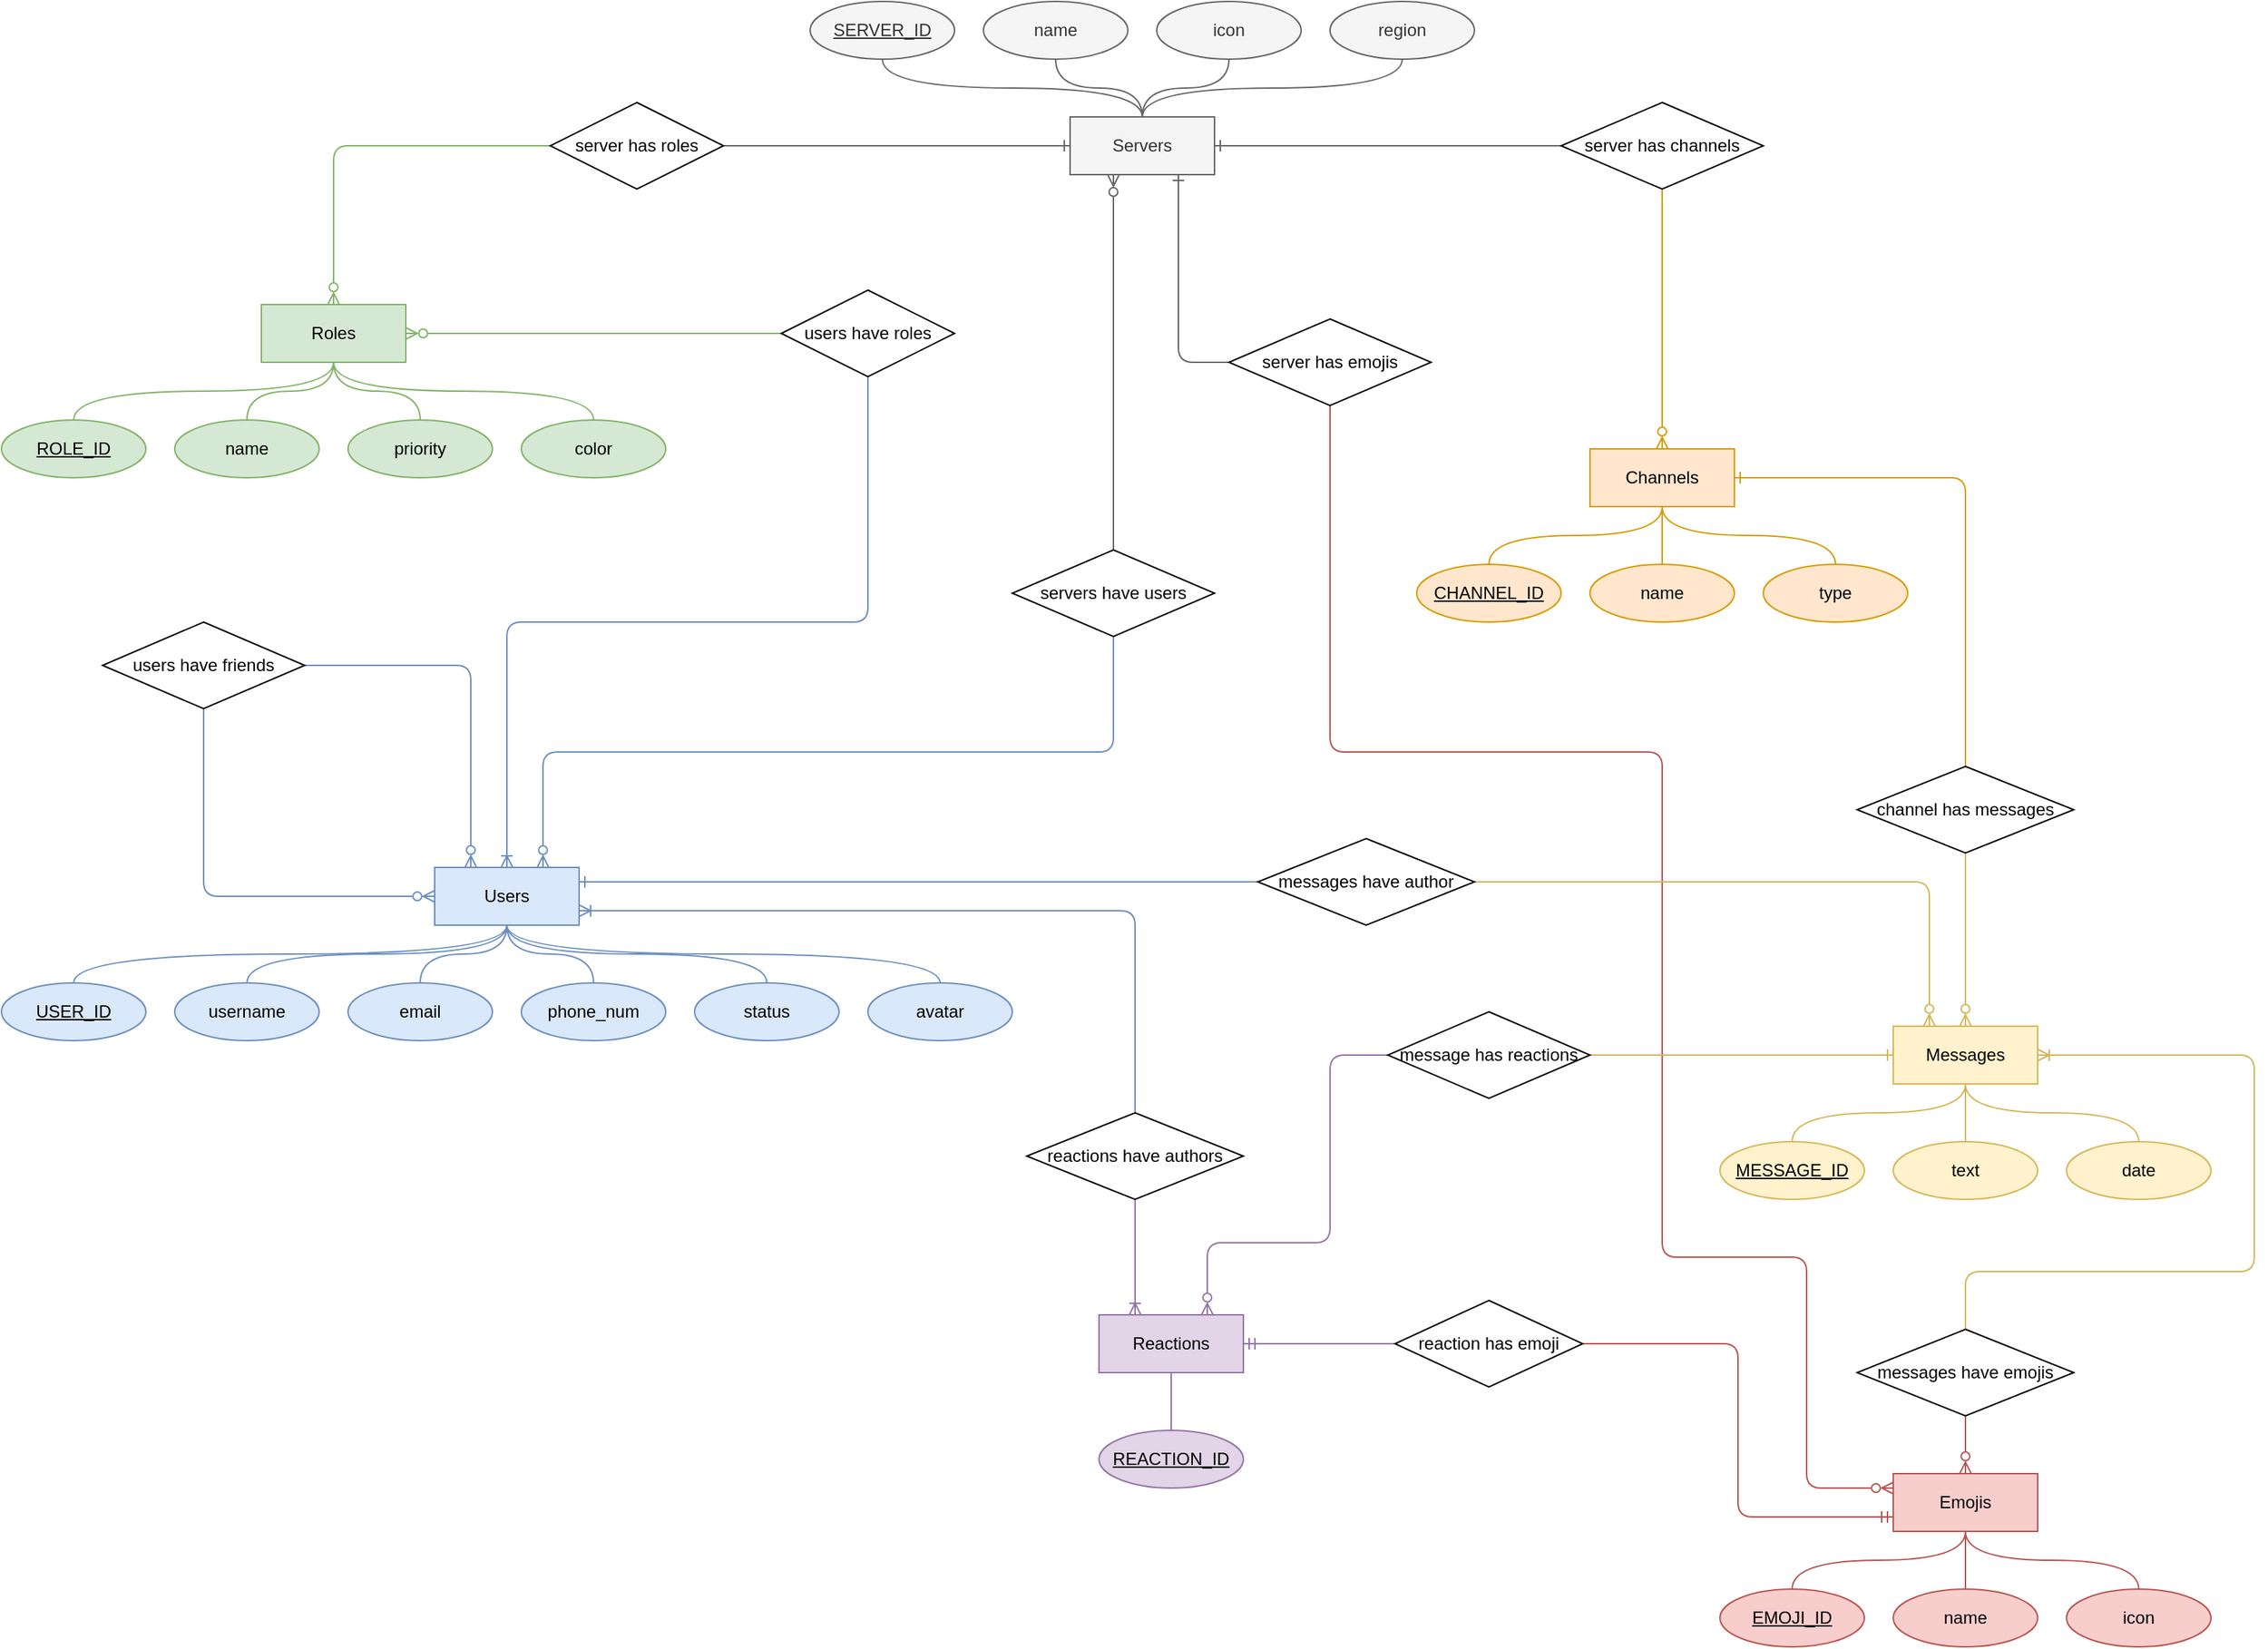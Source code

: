 <mxfile version="21.0.2" type="github">
  <diagram name="Page-1" id="chvwjB_n179PtJqGOUUq">
    <mxGraphModel dx="989" dy="521" grid="1" gridSize="10" guides="1" tooltips="1" connect="1" arrows="1" fold="1" page="1" pageScale="1" pageWidth="1600" pageHeight="1200" math="0" shadow="0">
      <root>
        <mxCell id="0" />
        <mxCell id="1" parent="0" />
        <mxCell id="veLLrJYNEBNsdVsrPVpK-40" style="edgeStyle=orthogonalEdgeStyle;orthogonalLoop=1;jettySize=auto;html=1;entryX=0.5;entryY=0;entryDx=0;entryDy=0;exitX=0.5;exitY=1;exitDx=0;exitDy=0;curved=1;endArrow=none;endFill=0;fillColor=#f8cecc;strokeColor=#b85450;" parent="1" source="veLLrJYNEBNsdVsrPVpK-8" target="veLLrJYNEBNsdVsrPVpK-37" edge="1">
          <mxGeometry relative="1" as="geometry" />
        </mxCell>
        <mxCell id="veLLrJYNEBNsdVsrPVpK-41" style="edgeStyle=orthogonalEdgeStyle;orthogonalLoop=1;jettySize=auto;html=1;entryX=0.5;entryY=0;entryDx=0;entryDy=0;curved=1;endArrow=none;endFill=0;fillColor=#f8cecc;strokeColor=#b85450;" parent="1" source="veLLrJYNEBNsdVsrPVpK-8" target="veLLrJYNEBNsdVsrPVpK-39" edge="1">
          <mxGeometry relative="1" as="geometry" />
        </mxCell>
        <mxCell id="veLLrJYNEBNsdVsrPVpK-42" style="edgeStyle=orthogonalEdgeStyle;orthogonalLoop=1;jettySize=auto;html=1;entryX=0.5;entryY=0;entryDx=0;entryDy=0;exitX=0.5;exitY=1;exitDx=0;exitDy=0;curved=1;endArrow=none;endFill=0;fillColor=#f8cecc;strokeColor=#b85450;" parent="1" source="veLLrJYNEBNsdVsrPVpK-8" target="veLLrJYNEBNsdVsrPVpK-38" edge="1">
          <mxGeometry relative="1" as="geometry" />
        </mxCell>
        <mxCell id="veLLrJYNEBNsdVsrPVpK-95" style="edgeStyle=orthogonalEdgeStyle;rounded=1;orthogonalLoop=1;jettySize=auto;html=1;entryX=0.5;entryY=1;entryDx=0;entryDy=0;fillColor=#f8cecc;strokeColor=#b85450;endArrow=none;endFill=0;startArrow=ERzeroToMany;startFill=0;" parent="1" source="veLLrJYNEBNsdVsrPVpK-8" target="veLLrJYNEBNsdVsrPVpK-93" edge="1">
          <mxGeometry relative="1" as="geometry" />
        </mxCell>
        <mxCell id="veLLrJYNEBNsdVsrPVpK-8" value="Emojis" style="whiteSpace=wrap;html=1;align=center;fillColor=#f8cecc;strokeColor=#b85450;" parent="1" vertex="1">
          <mxGeometry x="1320" y="1020" width="100" height="40" as="geometry" />
        </mxCell>
        <mxCell id="veLLrJYNEBNsdVsrPVpK-55" style="edgeStyle=orthogonalEdgeStyle;orthogonalLoop=1;jettySize=auto;html=1;entryX=0.5;entryY=0;entryDx=0;entryDy=0;exitX=0.5;exitY=1;exitDx=0;exitDy=0;curved=1;endArrow=none;endFill=0;fillColor=#ffe6cc;strokeColor=#d79b00;" parent="1" source="veLLrJYNEBNsdVsrPVpK-9" target="veLLrJYNEBNsdVsrPVpK-52" edge="1">
          <mxGeometry relative="1" as="geometry" />
        </mxCell>
        <mxCell id="veLLrJYNEBNsdVsrPVpK-56" style="edgeStyle=orthogonalEdgeStyle;orthogonalLoop=1;jettySize=auto;html=1;entryX=0.5;entryY=0;entryDx=0;entryDy=0;curved=1;endArrow=none;endFill=0;fillColor=#ffe6cc;strokeColor=#d79b00;" parent="1" source="veLLrJYNEBNsdVsrPVpK-9" target="veLLrJYNEBNsdVsrPVpK-54" edge="1">
          <mxGeometry relative="1" as="geometry" />
        </mxCell>
        <mxCell id="veLLrJYNEBNsdVsrPVpK-57" style="edgeStyle=orthogonalEdgeStyle;orthogonalLoop=1;jettySize=auto;html=1;entryX=0.5;entryY=0;entryDx=0;entryDy=0;exitX=0.5;exitY=1;exitDx=0;exitDy=0;curved=1;endArrow=none;endFill=0;fillColor=#ffe6cc;strokeColor=#d79b00;" parent="1" source="veLLrJYNEBNsdVsrPVpK-9" target="veLLrJYNEBNsdVsrPVpK-53" edge="1">
          <mxGeometry relative="1" as="geometry" />
        </mxCell>
        <mxCell id="veLLrJYNEBNsdVsrPVpK-9" value="Channels" style="whiteSpace=wrap;html=1;align=center;fillColor=#ffe6cc;strokeColor=#d79b00;" parent="1" vertex="1">
          <mxGeometry x="1110" y="310" width="100" height="40" as="geometry" />
        </mxCell>
        <mxCell id="veLLrJYNEBNsdVsrPVpK-21" style="edgeStyle=orthogonalEdgeStyle;orthogonalLoop=1;jettySize=auto;html=1;curved=1;endArrow=none;endFill=0;exitX=0.5;exitY=0;exitDx=0;exitDy=0;fillColor=#f5f5f5;strokeColor=#666666;" parent="1" source="veLLrJYNEBNsdVsrPVpK-10" target="veLLrJYNEBNsdVsrPVpK-16" edge="1">
          <mxGeometry relative="1" as="geometry" />
        </mxCell>
        <mxCell id="veLLrJYNEBNsdVsrPVpK-22" style="edgeStyle=orthogonalEdgeStyle;orthogonalLoop=1;jettySize=auto;html=1;entryX=0.5;entryY=1;entryDx=0;entryDy=0;curved=1;endArrow=none;endFill=0;fillColor=#f5f5f5;strokeColor=#666666;" parent="1" source="veLLrJYNEBNsdVsrPVpK-10" target="veLLrJYNEBNsdVsrPVpK-20" edge="1">
          <mxGeometry relative="1" as="geometry" />
        </mxCell>
        <mxCell id="veLLrJYNEBNsdVsrPVpK-23" style="edgeStyle=orthogonalEdgeStyle;orthogonalLoop=1;jettySize=auto;html=1;exitX=0.5;exitY=0;exitDx=0;exitDy=0;entryX=0.5;entryY=1;entryDx=0;entryDy=0;curved=1;endArrow=none;endFill=0;fillColor=#f5f5f5;strokeColor=#666666;" parent="1" source="veLLrJYNEBNsdVsrPVpK-10" target="veLLrJYNEBNsdVsrPVpK-19" edge="1">
          <mxGeometry relative="1" as="geometry" />
        </mxCell>
        <mxCell id="veLLrJYNEBNsdVsrPVpK-24" style="edgeStyle=orthogonalEdgeStyle;orthogonalLoop=1;jettySize=auto;html=1;exitX=0.5;exitY=0;exitDx=0;exitDy=0;entryX=0.5;entryY=1;entryDx=0;entryDy=0;curved=1;endArrow=none;endFill=0;fillColor=#f5f5f5;strokeColor=#666666;" parent="1" source="veLLrJYNEBNsdVsrPVpK-10" target="veLLrJYNEBNsdVsrPVpK-17" edge="1">
          <mxGeometry relative="1" as="geometry" />
        </mxCell>
        <mxCell id="veLLrJYNEBNsdVsrPVpK-84" style="edgeStyle=orthogonalEdgeStyle;rounded=0;orthogonalLoop=1;jettySize=auto;html=1;entryX=1;entryY=0.5;entryDx=0;entryDy=0;fillColor=#f5f5f5;strokeColor=#666666;endArrow=none;endFill=0;startArrow=ERone;startFill=0;" parent="1" source="veLLrJYNEBNsdVsrPVpK-10" target="veLLrJYNEBNsdVsrPVpK-83" edge="1">
          <mxGeometry relative="1" as="geometry" />
        </mxCell>
        <mxCell id="TYLPWBYjvyFsztAORN4c-1" style="edgeStyle=orthogonalEdgeStyle;rounded=1;orthogonalLoop=1;jettySize=auto;html=1;exitX=0.5;exitY=1;exitDx=0;exitDy=0;entryX=0;entryY=0.25;entryDx=0;entryDy=0;startArrow=none;fillColor=#f8cecc;strokeColor=#b85450;endArrow=ERzeroToMany;endFill=0;" parent="1" source="TYLPWBYjvyFsztAORN4c-2" target="veLLrJYNEBNsdVsrPVpK-8" edge="1">
          <mxGeometry relative="1" as="geometry">
            <Array as="points">
              <mxPoint x="930" y="520" />
              <mxPoint x="1160" y="520" />
              <mxPoint x="1160" y="870" />
              <mxPoint x="1260" y="870" />
              <mxPoint x="1260" y="1030" />
            </Array>
          </mxGeometry>
        </mxCell>
        <mxCell id="veLLrJYNEBNsdVsrPVpK-10" value="Servers" style="whiteSpace=wrap;html=1;align=center;fillColor=#f5f5f5;fontColor=#333333;strokeColor=#666666;" parent="1" vertex="1">
          <mxGeometry x="750" y="80" width="100" height="40" as="geometry" />
        </mxCell>
        <mxCell id="veLLrJYNEBNsdVsrPVpK-62" style="edgeStyle=orthogonalEdgeStyle;orthogonalLoop=1;jettySize=auto;html=1;entryX=0.5;entryY=0;entryDx=0;entryDy=0;exitX=0.5;exitY=1;exitDx=0;exitDy=0;fillColor=#fff2cc;strokeColor=#d6b656;curved=1;endArrow=none;endFill=0;" parent="1" source="veLLrJYNEBNsdVsrPVpK-11" target="veLLrJYNEBNsdVsrPVpK-60" edge="1">
          <mxGeometry relative="1" as="geometry" />
        </mxCell>
        <mxCell id="veLLrJYNEBNsdVsrPVpK-63" style="edgeStyle=orthogonalEdgeStyle;orthogonalLoop=1;jettySize=auto;html=1;entryX=0.5;entryY=0;entryDx=0;entryDy=0;fillColor=#fff2cc;strokeColor=#d6b656;curved=1;endArrow=none;endFill=0;" parent="1" source="veLLrJYNEBNsdVsrPVpK-11" target="veLLrJYNEBNsdVsrPVpK-59" edge="1">
          <mxGeometry relative="1" as="geometry" />
        </mxCell>
        <mxCell id="veLLrJYNEBNsdVsrPVpK-64" style="edgeStyle=orthogonalEdgeStyle;orthogonalLoop=1;jettySize=auto;html=1;entryX=0.5;entryY=0;entryDx=0;entryDy=0;exitX=0.5;exitY=1;exitDx=0;exitDy=0;fillColor=#fff2cc;strokeColor=#d6b656;curved=1;endArrow=none;endFill=0;" parent="1" source="veLLrJYNEBNsdVsrPVpK-11" target="veLLrJYNEBNsdVsrPVpK-61" edge="1">
          <mxGeometry relative="1" as="geometry" />
        </mxCell>
        <mxCell id="veLLrJYNEBNsdVsrPVpK-11" value="Messages" style="whiteSpace=wrap;html=1;align=center;fillColor=#fff2cc;strokeColor=#d6b656;" parent="1" vertex="1">
          <mxGeometry x="1320" y="710" width="100" height="40" as="geometry" />
        </mxCell>
        <mxCell id="veLLrJYNEBNsdVsrPVpK-31" style="edgeStyle=orthogonalEdgeStyle;orthogonalLoop=1;jettySize=auto;html=1;entryX=0.5;entryY=0;entryDx=0;entryDy=0;curved=1;endArrow=none;endFill=0;exitX=0.5;exitY=1;exitDx=0;exitDy=0;fillColor=#dae8fc;strokeColor=#6c8ebf;" parent="1" source="veLLrJYNEBNsdVsrPVpK-12" target="veLLrJYNEBNsdVsrPVpK-25" edge="1">
          <mxGeometry relative="1" as="geometry" />
        </mxCell>
        <mxCell id="veLLrJYNEBNsdVsrPVpK-32" style="edgeStyle=orthogonalEdgeStyle;orthogonalLoop=1;jettySize=auto;html=1;entryX=0.5;entryY=0;entryDx=0;entryDy=0;curved=1;endArrow=none;endFill=0;exitX=0.5;exitY=1;exitDx=0;exitDy=0;fillColor=#dae8fc;strokeColor=#6c8ebf;" parent="1" source="veLLrJYNEBNsdVsrPVpK-12" target="veLLrJYNEBNsdVsrPVpK-27" edge="1">
          <mxGeometry relative="1" as="geometry" />
        </mxCell>
        <mxCell id="veLLrJYNEBNsdVsrPVpK-33" style="edgeStyle=orthogonalEdgeStyle;orthogonalLoop=1;jettySize=auto;html=1;entryX=0.5;entryY=0;entryDx=0;entryDy=0;curved=1;endArrow=none;endFill=0;fillColor=#dae8fc;strokeColor=#6c8ebf;" parent="1" source="veLLrJYNEBNsdVsrPVpK-12" target="veLLrJYNEBNsdVsrPVpK-29" edge="1">
          <mxGeometry relative="1" as="geometry" />
        </mxCell>
        <mxCell id="veLLrJYNEBNsdVsrPVpK-34" style="edgeStyle=orthogonalEdgeStyle;orthogonalLoop=1;jettySize=auto;html=1;entryX=0.5;entryY=0;entryDx=0;entryDy=0;curved=1;endArrow=none;endFill=0;fillColor=#dae8fc;strokeColor=#6c8ebf;" parent="1" source="veLLrJYNEBNsdVsrPVpK-12" target="veLLrJYNEBNsdVsrPVpK-30" edge="1">
          <mxGeometry relative="1" as="geometry" />
        </mxCell>
        <mxCell id="veLLrJYNEBNsdVsrPVpK-35" style="edgeStyle=orthogonalEdgeStyle;orthogonalLoop=1;jettySize=auto;html=1;curved=1;endArrow=none;endFill=0;exitX=0.5;exitY=1;exitDx=0;exitDy=0;fillColor=#dae8fc;strokeColor=#6c8ebf;" parent="1" source="veLLrJYNEBNsdVsrPVpK-12" target="veLLrJYNEBNsdVsrPVpK-28" edge="1">
          <mxGeometry relative="1" as="geometry" />
        </mxCell>
        <mxCell id="veLLrJYNEBNsdVsrPVpK-36" style="edgeStyle=orthogonalEdgeStyle;orthogonalLoop=1;jettySize=auto;html=1;entryX=0.5;entryY=0;entryDx=0;entryDy=0;curved=1;endArrow=none;endFill=0;exitX=0.5;exitY=1;exitDx=0;exitDy=0;fillColor=#dae8fc;strokeColor=#6c8ebf;" parent="1" source="veLLrJYNEBNsdVsrPVpK-12" target="veLLrJYNEBNsdVsrPVpK-26" edge="1">
          <mxGeometry relative="1" as="geometry" />
        </mxCell>
        <mxCell id="veLLrJYNEBNsdVsrPVpK-70" style="edgeStyle=orthogonalEdgeStyle;rounded=1;orthogonalLoop=1;jettySize=auto;html=1;exitX=0.25;exitY=0;exitDx=0;exitDy=0;entryX=1;entryY=0.5;entryDx=0;entryDy=0;endArrow=none;endFill=0;fillColor=#dae8fc;strokeColor=#6c8ebf;startArrow=ERzeroToMany;startFill=0;" parent="1" source="veLLrJYNEBNsdVsrPVpK-12" target="veLLrJYNEBNsdVsrPVpK-69" edge="1">
          <mxGeometry relative="1" as="geometry">
            <Array as="points">
              <mxPoint x="335" y="460" />
            </Array>
          </mxGeometry>
        </mxCell>
        <mxCell id="veLLrJYNEBNsdVsrPVpK-75" style="edgeStyle=orthogonalEdgeStyle;rounded=1;orthogonalLoop=1;jettySize=auto;html=1;entryX=0.5;entryY=1;entryDx=0;entryDy=0;endArrow=none;endFill=0;startArrow=ERzeroToMany;startFill=0;fillColor=#dae8fc;strokeColor=#6c8ebf;exitX=0.75;exitY=0;exitDx=0;exitDy=0;" parent="1" source="veLLrJYNEBNsdVsrPVpK-12" target="veLLrJYNEBNsdVsrPVpK-74" edge="1">
          <mxGeometry relative="1" as="geometry">
            <mxPoint x="380" y="600" as="sourcePoint" />
            <Array as="points">
              <mxPoint x="385" y="520" />
              <mxPoint x="780" y="520" />
            </Array>
          </mxGeometry>
        </mxCell>
        <mxCell id="veLLrJYNEBNsdVsrPVpK-88" style="edgeStyle=orthogonalEdgeStyle;rounded=1;orthogonalLoop=1;jettySize=auto;html=1;entryX=0.5;entryY=1;entryDx=0;entryDy=0;endArrow=none;endFill=0;startArrow=ERoneToMany;startFill=0;fillColor=#dae8fc;strokeColor=#6c8ebf;" parent="1" source="veLLrJYNEBNsdVsrPVpK-12" target="veLLrJYNEBNsdVsrPVpK-87" edge="1">
          <mxGeometry relative="1" as="geometry">
            <Array as="points">
              <mxPoint x="360" y="430" />
              <mxPoint x="610" y="430" />
            </Array>
          </mxGeometry>
        </mxCell>
        <mxCell id="veLLrJYNEBNsdVsrPVpK-91" style="edgeStyle=orthogonalEdgeStyle;rounded=0;orthogonalLoop=1;jettySize=auto;html=1;entryX=0;entryY=0.5;entryDx=0;entryDy=0;endArrow=none;endFill=0;fillColor=#dae8fc;strokeColor=#6c8ebf;exitX=1;exitY=0.25;exitDx=0;exitDy=0;startArrow=ERone;startFill=0;" parent="1" source="veLLrJYNEBNsdVsrPVpK-12" target="veLLrJYNEBNsdVsrPVpK-90" edge="1">
          <mxGeometry relative="1" as="geometry">
            <Array as="points">
              <mxPoint x="880" y="610" />
            </Array>
          </mxGeometry>
        </mxCell>
        <mxCell id="veLLrJYNEBNsdVsrPVpK-12" value="Users" style="whiteSpace=wrap;html=1;align=center;fillColor=#dae8fc;strokeColor=#6c8ebf;" parent="1" vertex="1">
          <mxGeometry x="310" y="600" width="100" height="40" as="geometry" />
        </mxCell>
        <mxCell id="veLLrJYNEBNsdVsrPVpK-48" style="edgeStyle=orthogonalEdgeStyle;orthogonalLoop=1;jettySize=auto;html=1;entryX=0.5;entryY=0;entryDx=0;entryDy=0;exitX=0.5;exitY=1;exitDx=0;exitDy=0;curved=1;endArrow=none;endFill=0;fillColor=#d5e8d4;strokeColor=#82b366;" parent="1" source="veLLrJYNEBNsdVsrPVpK-13" target="veLLrJYNEBNsdVsrPVpK-44" edge="1">
          <mxGeometry relative="1" as="geometry" />
        </mxCell>
        <mxCell id="veLLrJYNEBNsdVsrPVpK-49" style="edgeStyle=orthogonalEdgeStyle;orthogonalLoop=1;jettySize=auto;html=1;curved=1;endArrow=none;endFill=0;fillColor=#d5e8d4;strokeColor=#82b366;" parent="1" source="veLLrJYNEBNsdVsrPVpK-13" target="veLLrJYNEBNsdVsrPVpK-43" edge="1">
          <mxGeometry relative="1" as="geometry" />
        </mxCell>
        <mxCell id="veLLrJYNEBNsdVsrPVpK-50" style="edgeStyle=orthogonalEdgeStyle;orthogonalLoop=1;jettySize=auto;html=1;entryX=0.5;entryY=0;entryDx=0;entryDy=0;curved=1;endArrow=none;endFill=0;fillColor=#d5e8d4;strokeColor=#82b366;" parent="1" source="veLLrJYNEBNsdVsrPVpK-13" target="veLLrJYNEBNsdVsrPVpK-47" edge="1">
          <mxGeometry relative="1" as="geometry" />
        </mxCell>
        <mxCell id="veLLrJYNEBNsdVsrPVpK-51" style="edgeStyle=orthogonalEdgeStyle;orthogonalLoop=1;jettySize=auto;html=1;entryX=0.5;entryY=0;entryDx=0;entryDy=0;exitX=0.5;exitY=1;exitDx=0;exitDy=0;curved=1;endArrow=none;endFill=0;fillColor=#d5e8d4;strokeColor=#82b366;" parent="1" source="veLLrJYNEBNsdVsrPVpK-13" target="veLLrJYNEBNsdVsrPVpK-45" edge="1">
          <mxGeometry relative="1" as="geometry" />
        </mxCell>
        <mxCell id="veLLrJYNEBNsdVsrPVpK-89" style="edgeStyle=orthogonalEdgeStyle;rounded=0;orthogonalLoop=1;jettySize=auto;html=1;entryX=0;entryY=0.5;entryDx=0;entryDy=0;endArrow=none;endFill=0;startArrow=ERzeroToMany;startFill=0;fillColor=#d5e8d4;strokeColor=#82b366;" parent="1" source="veLLrJYNEBNsdVsrPVpK-13" target="veLLrJYNEBNsdVsrPVpK-87" edge="1">
          <mxGeometry relative="1" as="geometry" />
        </mxCell>
        <mxCell id="veLLrJYNEBNsdVsrPVpK-13" value="Roles" style="whiteSpace=wrap;html=1;align=center;fillColor=#d5e8d4;strokeColor=#82b366;" parent="1" vertex="1">
          <mxGeometry x="190" y="210" width="100" height="40" as="geometry" />
        </mxCell>
        <mxCell id="veLLrJYNEBNsdVsrPVpK-16" value="SERVER_ID" style="ellipse;whiteSpace=wrap;html=1;align=center;fontStyle=4;fillColor=#f5f5f5;fontColor=#333333;strokeColor=#666666;" parent="1" vertex="1">
          <mxGeometry x="570" width="100" height="40" as="geometry" />
        </mxCell>
        <mxCell id="veLLrJYNEBNsdVsrPVpK-17" value="region" style="ellipse;whiteSpace=wrap;html=1;align=center;fillColor=#f5f5f5;fontColor=#333333;strokeColor=#666666;" parent="1" vertex="1">
          <mxGeometry x="930" width="100" height="40" as="geometry" />
        </mxCell>
        <mxCell id="veLLrJYNEBNsdVsrPVpK-19" value="icon" style="ellipse;whiteSpace=wrap;html=1;align=center;fillColor=#f5f5f5;fontColor=#333333;strokeColor=#666666;" parent="1" vertex="1">
          <mxGeometry x="810" width="100" height="40" as="geometry" />
        </mxCell>
        <mxCell id="veLLrJYNEBNsdVsrPVpK-20" value="name" style="ellipse;whiteSpace=wrap;html=1;align=center;fillColor=#f5f5f5;fontColor=#333333;strokeColor=#666666;" parent="1" vertex="1">
          <mxGeometry x="690" width="100" height="40" as="geometry" />
        </mxCell>
        <mxCell id="veLLrJYNEBNsdVsrPVpK-25" value="USER_ID" style="ellipse;whiteSpace=wrap;html=1;align=center;fontStyle=4;fillColor=#dae8fc;strokeColor=#6c8ebf;" parent="1" vertex="1">
          <mxGeometry x="10" y="680" width="100" height="40" as="geometry" />
        </mxCell>
        <mxCell id="veLLrJYNEBNsdVsrPVpK-26" value="avatar" style="ellipse;whiteSpace=wrap;html=1;align=center;fillColor=#dae8fc;strokeColor=#6c8ebf;" parent="1" vertex="1">
          <mxGeometry x="610" y="680" width="100" height="40" as="geometry" />
        </mxCell>
        <mxCell id="veLLrJYNEBNsdVsrPVpK-27" value="username" style="ellipse;whiteSpace=wrap;html=1;align=center;fillColor=#dae8fc;strokeColor=#6c8ebf;" parent="1" vertex="1">
          <mxGeometry x="130" y="680" width="100" height="40" as="geometry" />
        </mxCell>
        <mxCell id="veLLrJYNEBNsdVsrPVpK-28" value="status" style="ellipse;whiteSpace=wrap;html=1;align=center;fillColor=#dae8fc;strokeColor=#6c8ebf;" parent="1" vertex="1">
          <mxGeometry x="490" y="680" width="100" height="40" as="geometry" />
        </mxCell>
        <mxCell id="veLLrJYNEBNsdVsrPVpK-29" value="email" style="ellipse;whiteSpace=wrap;html=1;align=center;fillColor=#dae8fc;strokeColor=#6c8ebf;" parent="1" vertex="1">
          <mxGeometry x="250" y="680" width="100" height="40" as="geometry" />
        </mxCell>
        <mxCell id="veLLrJYNEBNsdVsrPVpK-30" value="phone_num" style="ellipse;whiteSpace=wrap;html=1;align=center;fillColor=#dae8fc;strokeColor=#6c8ebf;" parent="1" vertex="1">
          <mxGeometry x="370" y="680" width="100" height="40" as="geometry" />
        </mxCell>
        <mxCell id="veLLrJYNEBNsdVsrPVpK-37" value="EMOJI_ID" style="ellipse;whiteSpace=wrap;html=1;align=center;fontStyle=4;fillColor=#f8cecc;strokeColor=#b85450;" parent="1" vertex="1">
          <mxGeometry x="1200" y="1100" width="100" height="40" as="geometry" />
        </mxCell>
        <mxCell id="veLLrJYNEBNsdVsrPVpK-38" value="icon" style="ellipse;whiteSpace=wrap;html=1;align=center;fillColor=#f8cecc;strokeColor=#b85450;" parent="1" vertex="1">
          <mxGeometry x="1440" y="1100" width="100" height="40" as="geometry" />
        </mxCell>
        <mxCell id="veLLrJYNEBNsdVsrPVpK-39" value="name" style="ellipse;whiteSpace=wrap;html=1;align=center;fillColor=#f8cecc;strokeColor=#b85450;" parent="1" vertex="1">
          <mxGeometry x="1320" y="1100" width="100" height="40" as="geometry" />
        </mxCell>
        <mxCell id="veLLrJYNEBNsdVsrPVpK-43" value="name" style="ellipse;whiteSpace=wrap;html=1;align=center;fillColor=#d5e8d4;strokeColor=#82b366;" parent="1" vertex="1">
          <mxGeometry x="130" y="290" width="100" height="40" as="geometry" />
        </mxCell>
        <mxCell id="veLLrJYNEBNsdVsrPVpK-44" value="ROLE_ID" style="ellipse;whiteSpace=wrap;html=1;align=center;fontStyle=4;fillColor=#d5e8d4;strokeColor=#82b366;" parent="1" vertex="1">
          <mxGeometry x="10" y="290" width="100" height="40" as="geometry" />
        </mxCell>
        <mxCell id="veLLrJYNEBNsdVsrPVpK-45" value="color" style="ellipse;whiteSpace=wrap;html=1;align=center;fillColor=#d5e8d4;strokeColor=#82b366;" parent="1" vertex="1">
          <mxGeometry x="370" y="290" width="100" height="40" as="geometry" />
        </mxCell>
        <mxCell id="veLLrJYNEBNsdVsrPVpK-47" value="priority" style="ellipse;whiteSpace=wrap;html=1;align=center;fillColor=#d5e8d4;strokeColor=#82b366;" parent="1" vertex="1">
          <mxGeometry x="250" y="290" width="100" height="40" as="geometry" />
        </mxCell>
        <mxCell id="veLLrJYNEBNsdVsrPVpK-52" value="CHANNEL_ID" style="ellipse;whiteSpace=wrap;html=1;align=center;fontStyle=4;fillColor=#ffe6cc;strokeColor=#d79b00;" parent="1" vertex="1">
          <mxGeometry x="990" y="390" width="100" height="40" as="geometry" />
        </mxCell>
        <mxCell id="veLLrJYNEBNsdVsrPVpK-53" value="type" style="ellipse;whiteSpace=wrap;html=1;align=center;fillColor=#ffe6cc;strokeColor=#d79b00;" parent="1" vertex="1">
          <mxGeometry x="1230" y="390" width="100" height="40" as="geometry" />
        </mxCell>
        <mxCell id="veLLrJYNEBNsdVsrPVpK-54" value="name" style="ellipse;whiteSpace=wrap;html=1;align=center;fillColor=#ffe6cc;strokeColor=#d79b00;" parent="1" vertex="1">
          <mxGeometry x="1110" y="390" width="100" height="40" as="geometry" />
        </mxCell>
        <mxCell id="veLLrJYNEBNsdVsrPVpK-67" style="edgeStyle=orthogonalEdgeStyle;orthogonalLoop=1;jettySize=auto;html=1;fillColor=#e1d5e7;strokeColor=#9673a6;curved=1;endArrow=none;endFill=0;" parent="1" source="veLLrJYNEBNsdVsrPVpK-58" target="veLLrJYNEBNsdVsrPVpK-66" edge="1">
          <mxGeometry relative="1" as="geometry" />
        </mxCell>
        <mxCell id="veLLrJYNEBNsdVsrPVpK-97" style="edgeStyle=orthogonalEdgeStyle;rounded=0;orthogonalLoop=1;jettySize=auto;html=1;entryX=0;entryY=0.5;entryDx=0;entryDy=0;fillColor=#e1d5e7;strokeColor=#9673a6;endArrow=none;endFill=0;startArrow=ERmandOne;startFill=0;" parent="1" source="veLLrJYNEBNsdVsrPVpK-58" target="veLLrJYNEBNsdVsrPVpK-96" edge="1">
          <mxGeometry relative="1" as="geometry" />
        </mxCell>
        <mxCell id="veLLrJYNEBNsdVsrPVpK-100" style="edgeStyle=orthogonalEdgeStyle;rounded=0;orthogonalLoop=1;jettySize=auto;html=1;entryX=0.5;entryY=1;entryDx=0;entryDy=0;endArrow=none;endFill=0;startArrow=ERoneToMany;startFill=0;fillColor=#e1d5e7;strokeColor=#9673a6;exitX=0.25;exitY=0;exitDx=0;exitDy=0;" parent="1" source="veLLrJYNEBNsdVsrPVpK-58" target="veLLrJYNEBNsdVsrPVpK-99" edge="1">
          <mxGeometry relative="1" as="geometry" />
        </mxCell>
        <mxCell id="veLLrJYNEBNsdVsrPVpK-103" style="edgeStyle=orthogonalEdgeStyle;rounded=1;orthogonalLoop=1;jettySize=auto;html=1;entryX=0;entryY=0.5;entryDx=0;entryDy=0;exitX=0.75;exitY=0;exitDx=0;exitDy=0;endArrow=none;endFill=0;fillColor=#e1d5e7;strokeColor=#9673a6;startArrow=ERzeroToMany;startFill=0;" parent="1" source="veLLrJYNEBNsdVsrPVpK-58" target="veLLrJYNEBNsdVsrPVpK-102" edge="1">
          <mxGeometry relative="1" as="geometry">
            <Array as="points">
              <mxPoint x="845" y="860" />
              <mxPoint x="930" y="860" />
              <mxPoint x="930" y="730" />
            </Array>
          </mxGeometry>
        </mxCell>
        <mxCell id="veLLrJYNEBNsdVsrPVpK-58" value="Reactions" style="whiteSpace=wrap;html=1;align=center;fillColor=#e1d5e7;strokeColor=#9673a6;" parent="1" vertex="1">
          <mxGeometry x="770" y="910" width="100" height="40" as="geometry" />
        </mxCell>
        <mxCell id="veLLrJYNEBNsdVsrPVpK-59" value="text" style="ellipse;whiteSpace=wrap;html=1;align=center;fillColor=#fff2cc;strokeColor=#d6b656;" parent="1" vertex="1">
          <mxGeometry x="1320" y="790" width="100" height="40" as="geometry" />
        </mxCell>
        <mxCell id="veLLrJYNEBNsdVsrPVpK-60" value="MESSAGE_ID" style="ellipse;whiteSpace=wrap;html=1;align=center;fontStyle=4;fillColor=#fff2cc;strokeColor=#d6b656;" parent="1" vertex="1">
          <mxGeometry x="1200" y="790" width="100" height="40" as="geometry" />
        </mxCell>
        <mxCell id="veLLrJYNEBNsdVsrPVpK-61" value="date" style="ellipse;whiteSpace=wrap;html=1;align=center;fillColor=#fff2cc;strokeColor=#d6b656;" parent="1" vertex="1">
          <mxGeometry x="1440" y="790" width="100" height="40" as="geometry" />
        </mxCell>
        <mxCell id="veLLrJYNEBNsdVsrPVpK-66" value="REACTION_ID" style="ellipse;whiteSpace=wrap;html=1;align=center;fontStyle=4;fillColor=#e1d5e7;strokeColor=#9673a6;" parent="1" vertex="1">
          <mxGeometry x="770" y="990" width="100" height="40" as="geometry" />
        </mxCell>
        <mxCell id="veLLrJYNEBNsdVsrPVpK-73" style="edgeStyle=orthogonalEdgeStyle;rounded=1;orthogonalLoop=1;jettySize=auto;html=1;endArrow=ERzeroToMany;endFill=0;fillColor=#dae8fc;strokeColor=#6c8ebf;entryX=0;entryY=0.5;entryDx=0;entryDy=0;" parent="1" source="veLLrJYNEBNsdVsrPVpK-69" target="veLLrJYNEBNsdVsrPVpK-12" edge="1">
          <mxGeometry relative="1" as="geometry">
            <mxPoint x="320" y="600" as="targetPoint" />
            <Array as="points">
              <mxPoint x="150" y="620" />
            </Array>
          </mxGeometry>
        </mxCell>
        <mxCell id="veLLrJYNEBNsdVsrPVpK-69" value="users have friends" style="shape=rhombus;perimeter=rhombusPerimeter;whiteSpace=wrap;html=1;align=center;" parent="1" vertex="1">
          <mxGeometry x="80" y="430" width="140" height="60" as="geometry" />
        </mxCell>
        <mxCell id="veLLrJYNEBNsdVsrPVpK-76" style="edgeStyle=orthogonalEdgeStyle;rounded=0;orthogonalLoop=1;jettySize=auto;html=1;entryX=0.5;entryY=1;entryDx=0;entryDy=0;endArrow=ERzeroToMany;endFill=0;fillColor=#f5f5f5;strokeColor=#666666;" parent="1" source="veLLrJYNEBNsdVsrPVpK-74" edge="1">
          <mxGeometry relative="1" as="geometry">
            <mxPoint x="780" y="120" as="targetPoint" />
          </mxGeometry>
        </mxCell>
        <mxCell id="veLLrJYNEBNsdVsrPVpK-74" value="servers have users" style="shape=rhombus;perimeter=rhombusPerimeter;whiteSpace=wrap;html=1;align=center;" parent="1" vertex="1">
          <mxGeometry x="710" y="380" width="140" height="60" as="geometry" />
        </mxCell>
        <mxCell id="veLLrJYNEBNsdVsrPVpK-78" style="edgeStyle=orthogonalEdgeStyle;rounded=1;orthogonalLoop=1;jettySize=auto;html=1;entryX=0.5;entryY=0;entryDx=0;entryDy=0;fillColor=#ffe6cc;strokeColor=#d79b00;endArrow=ERzeroToMany;endFill=0;" parent="1" source="veLLrJYNEBNsdVsrPVpK-77" target="veLLrJYNEBNsdVsrPVpK-9" edge="1">
          <mxGeometry relative="1" as="geometry" />
        </mxCell>
        <mxCell id="veLLrJYNEBNsdVsrPVpK-79" style="edgeStyle=orthogonalEdgeStyle;rounded=0;orthogonalLoop=1;jettySize=auto;html=1;entryX=1;entryY=0.5;entryDx=0;entryDy=0;fillColor=#f5f5f5;strokeColor=#666666;endArrow=ERone;endFill=0;startArrow=none;startFill=0;" parent="1" source="veLLrJYNEBNsdVsrPVpK-77" target="veLLrJYNEBNsdVsrPVpK-10" edge="1">
          <mxGeometry relative="1" as="geometry" />
        </mxCell>
        <mxCell id="veLLrJYNEBNsdVsrPVpK-77" value="server has channels" style="shape=rhombus;perimeter=rhombusPerimeter;whiteSpace=wrap;html=1;align=center;" parent="1" vertex="1">
          <mxGeometry x="1090" y="70" width="140" height="60" as="geometry" />
        </mxCell>
        <mxCell id="veLLrJYNEBNsdVsrPVpK-81" style="edgeStyle=orthogonalEdgeStyle;rounded=0;orthogonalLoop=1;jettySize=auto;html=1;entryX=0.5;entryY=0;entryDx=0;entryDy=0;fillColor=#fff2cc;strokeColor=#d6b656;endArrow=ERzeroToMany;endFill=0;" parent="1" source="veLLrJYNEBNsdVsrPVpK-80" target="veLLrJYNEBNsdVsrPVpK-11" edge="1">
          <mxGeometry relative="1" as="geometry" />
        </mxCell>
        <mxCell id="veLLrJYNEBNsdVsrPVpK-82" style="edgeStyle=orthogonalEdgeStyle;rounded=1;orthogonalLoop=1;jettySize=auto;html=1;entryX=1;entryY=0.5;entryDx=0;entryDy=0;endArrow=ERone;endFill=0;fillColor=#ffe6cc;strokeColor=#d79b00;" parent="1" source="veLLrJYNEBNsdVsrPVpK-80" target="veLLrJYNEBNsdVsrPVpK-9" edge="1">
          <mxGeometry relative="1" as="geometry">
            <Array as="points">
              <mxPoint x="1370" y="330" />
            </Array>
          </mxGeometry>
        </mxCell>
        <mxCell id="veLLrJYNEBNsdVsrPVpK-80" value="channel has messages" style="shape=rhombus;perimeter=rhombusPerimeter;whiteSpace=wrap;html=1;align=center;" parent="1" vertex="1">
          <mxGeometry x="1295" y="530" width="150" height="60" as="geometry" />
        </mxCell>
        <mxCell id="veLLrJYNEBNsdVsrPVpK-85" style="edgeStyle=orthogonalEdgeStyle;rounded=1;orthogonalLoop=1;jettySize=auto;html=1;entryX=0.5;entryY=0;entryDx=0;entryDy=0;fillColor=#d5e8d4;strokeColor=#82b366;endArrow=ERzeroToMany;endFill=0;" parent="1" source="veLLrJYNEBNsdVsrPVpK-83" target="veLLrJYNEBNsdVsrPVpK-13" edge="1">
          <mxGeometry relative="1" as="geometry" />
        </mxCell>
        <mxCell id="veLLrJYNEBNsdVsrPVpK-83" value="server has roles" style="shape=rhombus;perimeter=rhombusPerimeter;whiteSpace=wrap;html=1;align=center;" parent="1" vertex="1">
          <mxGeometry x="390" y="70" width="120" height="60" as="geometry" />
        </mxCell>
        <mxCell id="veLLrJYNEBNsdVsrPVpK-87" value="users have roles" style="shape=rhombus;perimeter=rhombusPerimeter;whiteSpace=wrap;html=1;align=center;" parent="1" vertex="1">
          <mxGeometry x="550" y="200" width="120" height="60" as="geometry" />
        </mxCell>
        <mxCell id="veLLrJYNEBNsdVsrPVpK-92" style="edgeStyle=orthogonalEdgeStyle;rounded=1;orthogonalLoop=1;jettySize=auto;html=1;entryX=0.25;entryY=0;entryDx=0;entryDy=0;fillColor=#fff2cc;strokeColor=#d6b656;endArrow=ERzeroToMany;endFill=0;" parent="1" source="veLLrJYNEBNsdVsrPVpK-90" target="veLLrJYNEBNsdVsrPVpK-11" edge="1">
          <mxGeometry relative="1" as="geometry" />
        </mxCell>
        <mxCell id="veLLrJYNEBNsdVsrPVpK-90" value="messages have author" style="shape=rhombus;perimeter=rhombusPerimeter;whiteSpace=wrap;html=1;align=center;" parent="1" vertex="1">
          <mxGeometry x="880" y="580" width="150" height="60" as="geometry" />
        </mxCell>
        <mxCell id="veLLrJYNEBNsdVsrPVpK-94" style="edgeStyle=orthogonalEdgeStyle;rounded=1;orthogonalLoop=1;jettySize=auto;html=1;entryX=1;entryY=0.5;entryDx=0;entryDy=0;fillColor=#fff2cc;strokeColor=#d6b656;endArrow=ERoneToMany;endFill=0;" parent="1" source="veLLrJYNEBNsdVsrPVpK-93" target="veLLrJYNEBNsdVsrPVpK-11" edge="1">
          <mxGeometry relative="1" as="geometry">
            <Array as="points">
              <mxPoint x="1370" y="880" />
              <mxPoint x="1570" y="880" />
              <mxPoint x="1570" y="730" />
            </Array>
          </mxGeometry>
        </mxCell>
        <mxCell id="veLLrJYNEBNsdVsrPVpK-93" value="messages have emojis" style="shape=rhombus;perimeter=rhombusPerimeter;whiteSpace=wrap;html=1;align=center;" parent="1" vertex="1">
          <mxGeometry x="1295" y="920" width="150" height="60" as="geometry" />
        </mxCell>
        <mxCell id="veLLrJYNEBNsdVsrPVpK-98" style="edgeStyle=orthogonalEdgeStyle;rounded=1;orthogonalLoop=1;jettySize=auto;html=1;entryX=0;entryY=0.75;entryDx=0;entryDy=0;endArrow=ERmandOne;endFill=0;fillColor=#f8cecc;strokeColor=#b85450;" parent="1" source="veLLrJYNEBNsdVsrPVpK-96" target="veLLrJYNEBNsdVsrPVpK-8" edge="1">
          <mxGeometry relative="1" as="geometry" />
        </mxCell>
        <mxCell id="veLLrJYNEBNsdVsrPVpK-96" value="reaction has emoji" style="shape=rhombus;perimeter=rhombusPerimeter;whiteSpace=wrap;html=1;align=center;" parent="1" vertex="1">
          <mxGeometry x="975" y="900" width="130" height="60" as="geometry" />
        </mxCell>
        <mxCell id="veLLrJYNEBNsdVsrPVpK-101" style="edgeStyle=orthogonalEdgeStyle;rounded=1;orthogonalLoop=1;jettySize=auto;html=1;entryX=1;entryY=0.75;entryDx=0;entryDy=0;fillColor=#dae8fc;strokeColor=#6c8ebf;endArrow=ERoneToMany;endFill=0;startArrow=none;startFill=0;" parent="1" source="veLLrJYNEBNsdVsrPVpK-99" target="veLLrJYNEBNsdVsrPVpK-12" edge="1">
          <mxGeometry relative="1" as="geometry">
            <Array as="points">
              <mxPoint x="795" y="630" />
            </Array>
          </mxGeometry>
        </mxCell>
        <mxCell id="veLLrJYNEBNsdVsrPVpK-99" value="reactions have authors" style="shape=rhombus;perimeter=rhombusPerimeter;whiteSpace=wrap;html=1;align=center;" parent="1" vertex="1">
          <mxGeometry x="720" y="770" width="150" height="60" as="geometry" />
        </mxCell>
        <mxCell id="veLLrJYNEBNsdVsrPVpK-104" style="edgeStyle=orthogonalEdgeStyle;rounded=0;orthogonalLoop=1;jettySize=auto;html=1;entryX=0;entryY=0.5;entryDx=0;entryDy=0;endArrow=ERone;endFill=0;fillColor=#fff2cc;strokeColor=#d6b656;" parent="1" source="veLLrJYNEBNsdVsrPVpK-102" target="veLLrJYNEBNsdVsrPVpK-11" edge="1">
          <mxGeometry relative="1" as="geometry" />
        </mxCell>
        <mxCell id="veLLrJYNEBNsdVsrPVpK-102" value="message has reactions" style="shape=rhombus;perimeter=rhombusPerimeter;whiteSpace=wrap;html=1;align=center;" parent="1" vertex="1">
          <mxGeometry x="970" y="700" width="140" height="60" as="geometry" />
        </mxCell>
        <mxCell id="TYLPWBYjvyFsztAORN4c-3" value="" style="edgeStyle=orthogonalEdgeStyle;rounded=1;orthogonalLoop=1;jettySize=auto;html=1;exitX=0.75;exitY=1;exitDx=0;exitDy=0;entryX=0;entryY=0.5;entryDx=0;entryDy=0;endArrow=none;fillColor=#f5f5f5;strokeColor=#666666;startArrow=ERone;startFill=0;" parent="1" source="veLLrJYNEBNsdVsrPVpK-10" target="TYLPWBYjvyFsztAORN4c-2" edge="1">
          <mxGeometry relative="1" as="geometry">
            <mxPoint x="825" y="120" as="sourcePoint" />
            <mxPoint x="1320" y="1030" as="targetPoint" />
            <Array as="points" />
          </mxGeometry>
        </mxCell>
        <mxCell id="TYLPWBYjvyFsztAORN4c-2" value="server has emojis" style="shape=rhombus;perimeter=rhombusPerimeter;whiteSpace=wrap;html=1;align=center;" parent="1" vertex="1">
          <mxGeometry x="860" y="220" width="140" height="60" as="geometry" />
        </mxCell>
      </root>
    </mxGraphModel>
  </diagram>
</mxfile>
